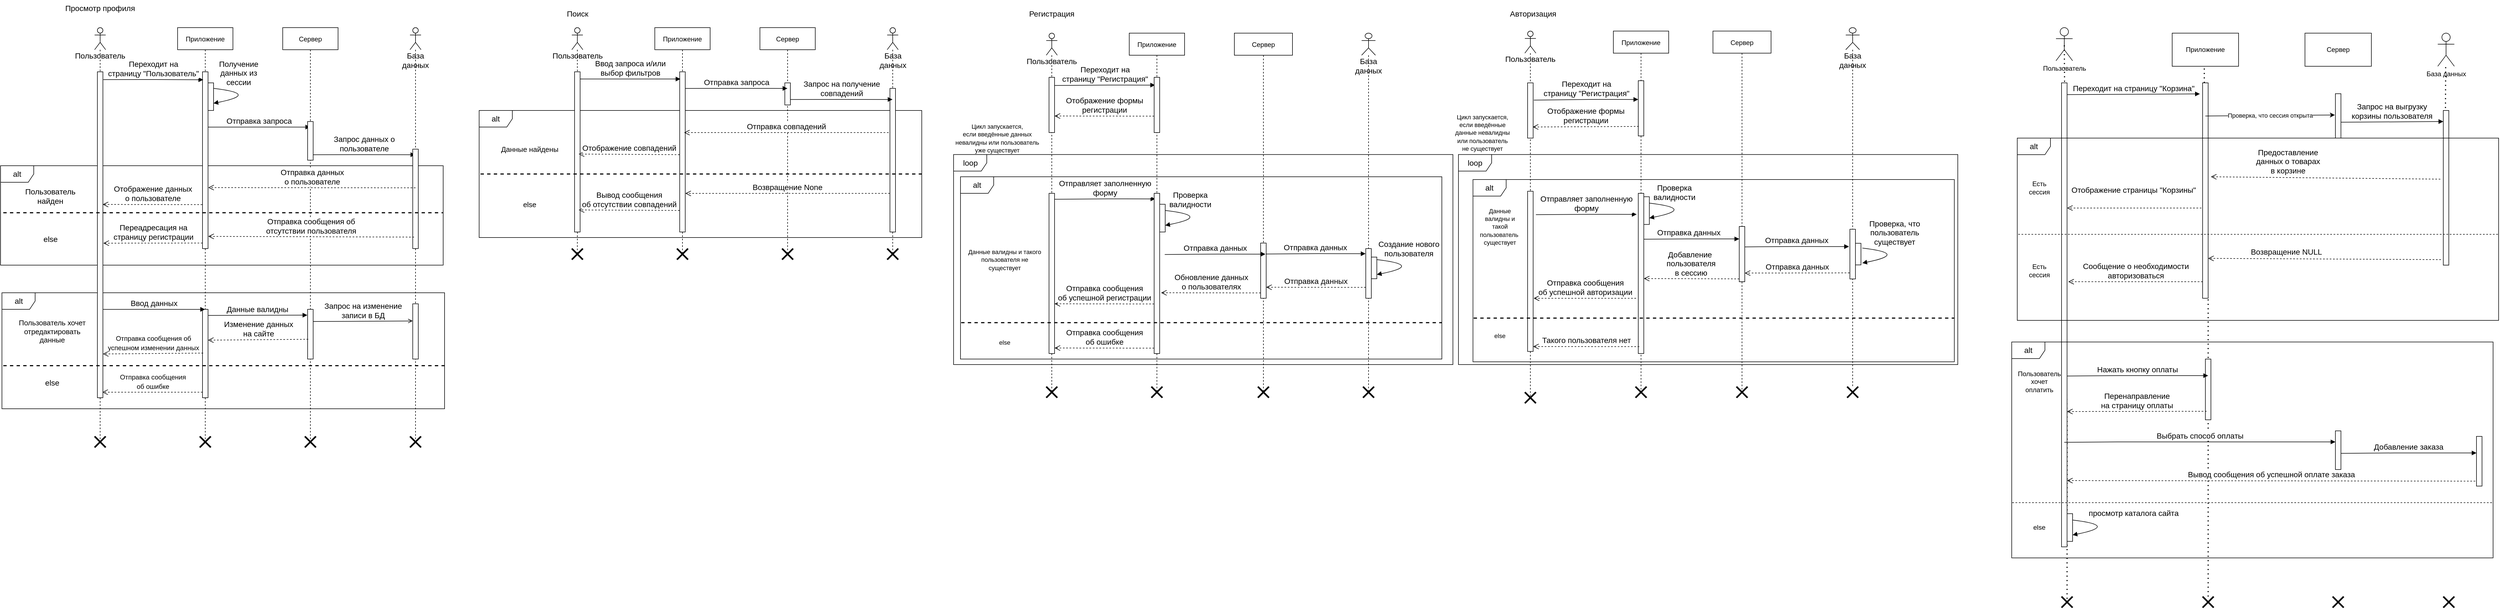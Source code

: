 <mxfile version="20.3.2" type="github" pages="2">
  <diagram id="kgpKYQtTHZ0yAKxKKP6v" name="Page-1">
    <mxGraphModel dx="1325" dy="701" grid="1" gridSize="10" guides="1" tooltips="1" connect="1" arrows="1" fold="1" page="1" pageScale="1" pageWidth="850" pageHeight="1100" math="0" shadow="0">
      <root>
        <mxCell id="0" />
        <mxCell id="1" parent="0" />
        <mxCell id="hZ0QgCodJRUeT8s8Wfv0-66" value="loop" style="shape=umlFrame;whiteSpace=wrap;html=1;fontSize=14;" parent="1" vertex="1">
          <mxGeometry x="1747.5" y="309.73" width="902.5" height="380.27" as="geometry" />
        </mxCell>
        <mxCell id="hZ0QgCodJRUeT8s8Wfv0-104" value="alt" style="shape=umlFrame;whiteSpace=wrap;html=1;fontSize=14;" parent="1" vertex="1">
          <mxGeometry x="1760" y="350" width="870" height="330" as="geometry" />
        </mxCell>
        <mxCell id="hZ0QgCodJRUeT8s8Wfv0-113" value="Приложение" style="shape=umlLifeline;perimeter=lifelinePerimeter;container=1;collapsible=0;recursiveResize=0;rounded=0;shadow=0;strokeWidth=1;" parent="1" vertex="1">
          <mxGeometry x="2065" y="90" width="100" height="650" as="geometry" />
        </mxCell>
        <mxCell id="hZ0QgCodJRUeT8s8Wfv0-117" value="" style="points=[];perimeter=orthogonalPerimeter;rounded=0;shadow=0;strokeWidth=1;" parent="hZ0QgCodJRUeT8s8Wfv0-113" vertex="1">
          <mxGeometry x="55" y="309.79" width="10" height="50.21" as="geometry" />
        </mxCell>
        <mxCell id="hZ0QgCodJRUeT8s8Wfv0-57" value="alt" style="shape=umlFrame;whiteSpace=wrap;html=1;fontSize=14;" parent="1" vertex="1">
          <mxGeometry x="890" y="230" width="800" height="230" as="geometry" />
        </mxCell>
        <mxCell id="hZ0QgCodJRUeT8s8Wfv0-14" value="alt" style="shape=umlFrame;whiteSpace=wrap;html=1;fontSize=14;" parent="1" vertex="1">
          <mxGeometry x="27.5" y="560" width="800" height="210" as="geometry" />
        </mxCell>
        <mxCell id="siiK5NIC4n_gWujEXP8Y-23" value="alt" style="shape=umlFrame;whiteSpace=wrap;html=1;fontSize=14;" parent="1" vertex="1">
          <mxGeometry x="25" y="330" width="800" height="180" as="geometry" />
        </mxCell>
        <mxCell id="3nuBFxr9cyL0pnOWT2aG-5" value="Приложение" style="shape=umlLifeline;perimeter=lifelinePerimeter;container=1;collapsible=0;recursiveResize=0;rounded=0;shadow=0;strokeWidth=1;" parent="1" vertex="1">
          <mxGeometry x="345" y="80" width="100" height="750" as="geometry" />
        </mxCell>
        <mxCell id="3nuBFxr9cyL0pnOWT2aG-6" value="" style="points=[];perimeter=orthogonalPerimeter;rounded=0;shadow=0;strokeWidth=1;" parent="3nuBFxr9cyL0pnOWT2aG-5" vertex="1">
          <mxGeometry x="45" y="80" width="10" height="320" as="geometry" />
        </mxCell>
        <mxCell id="siiK5NIC4n_gWujEXP8Y-14" value="" style="points=[];perimeter=orthogonalPerimeter;rounded=0;shadow=0;strokeWidth=1;" parent="3nuBFxr9cyL0pnOWT2aG-5" vertex="1">
          <mxGeometry x="55" y="100" width="10" height="50" as="geometry" />
        </mxCell>
        <mxCell id="siiK5NIC4n_gWujEXP8Y-15" value="Получение&lt;br&gt;данных из&lt;br&gt;сессии" style="html=1;verticalAlign=bottom;endArrow=block;fontSize=14;curved=1;entryX=0.988;entryY=0.741;entryDx=0;entryDy=0;entryPerimeter=0;" parent="3nuBFxr9cyL0pnOWT2aG-5" target="siiK5NIC4n_gWujEXP8Y-14" edge="1">
          <mxGeometry x="-0.481" y="5" width="80" relative="1" as="geometry">
            <mxPoint x="65" y="110" as="sourcePoint" />
            <mxPoint x="120" y="110" as="targetPoint" />
            <Array as="points">
              <mxPoint x="150" y="120" />
            </Array>
            <mxPoint as="offset" />
          </mxGeometry>
        </mxCell>
        <mxCell id="siiK5NIC4n_gWujEXP8Y-18" value="Отправка запроса" style="html=1;verticalAlign=bottom;endArrow=block;rounded=0;fontSize=14;entryX=0.5;entryY=0.063;entryDx=0;entryDy=0;entryPerimeter=0;exitX=1.035;exitY=0.063;exitDx=0;exitDy=0;exitPerimeter=0;" parent="3nuBFxr9cyL0pnOWT2aG-5" edge="1">
          <mxGeometry width="80" relative="1" as="geometry">
            <mxPoint x="55.0" y="180.08" as="sourcePoint" />
            <mxPoint x="239.65" y="180.08" as="targetPoint" />
            <Array as="points">
              <mxPoint x="149.65" y="180" />
            </Array>
          </mxGeometry>
        </mxCell>
        <mxCell id="siiK5NIC4n_gWujEXP8Y-32" value="Переадресация на&lt;br&gt;страницу регистрации" style="html=1;verticalAlign=bottom;endArrow=open;dashed=1;endSize=8;fontSize=14;curved=1;exitX=0.5;exitY=0.353;exitDx=0;exitDy=0;exitPerimeter=0;entryX=1.035;entryY=0.752;entryDx=0;entryDy=0;entryPerimeter=0;" parent="3nuBFxr9cyL0pnOWT2aG-5" edge="1">
          <mxGeometry relative="1" as="geometry">
            <mxPoint x="45" y="390.0" as="sourcePoint" />
            <mxPoint x="-134.18" y="390.23" as="targetPoint" />
          </mxGeometry>
        </mxCell>
        <mxCell id="hZ0QgCodJRUeT8s8Wfv0-4" value="" style="points=[];perimeter=orthogonalPerimeter;rounded=0;shadow=0;strokeWidth=1;" parent="3nuBFxr9cyL0pnOWT2aG-5" vertex="1">
          <mxGeometry x="45" y="510" width="10" height="160" as="geometry" />
        </mxCell>
        <mxCell id="hZ0QgCodJRUeT8s8Wfv0-129" value="&lt;font style=&quot;font-size: 12px;&quot;&gt;Отправка сообщения&lt;br&gt;об ошибке&lt;br&gt;&lt;/font&gt;" style="html=1;verticalAlign=bottom;endArrow=open;dashed=1;endSize=8;fontSize=14;curved=1;exitX=0.5;exitY=0.353;exitDx=0;exitDy=0;exitPerimeter=0;entryX=0.892;entryY=0.983;entryDx=0;entryDy=0;entryPerimeter=0;" parent="3nuBFxr9cyL0pnOWT2aG-5" target="siiK5NIC4n_gWujEXP8Y-13" edge="1">
          <mxGeometry relative="1" as="geometry">
            <mxPoint x="45.0" y="660" as="sourcePoint" />
            <mxPoint x="-136.08" y="661.59" as="targetPoint" />
          </mxGeometry>
        </mxCell>
        <mxCell id="siiK5NIC4n_gWujEXP8Y-1" value="&lt;font style=&quot;font-size: 14px;&quot;&gt;Просмотр профиля&lt;/font&gt;" style="text;html=1;strokeColor=none;fillColor=none;align=center;verticalAlign=middle;whiteSpace=wrap;rounded=0;" parent="1" vertex="1">
          <mxGeometry x="140" y="30" width="130" height="30" as="geometry" />
        </mxCell>
        <mxCell id="siiK5NIC4n_gWujEXP8Y-3" value="Сервер" style="shape=umlLifeline;perimeter=lifelinePerimeter;container=1;collapsible=0;recursiveResize=0;rounded=0;shadow=0;strokeWidth=1;" parent="1" vertex="1">
          <mxGeometry x="535" y="80" width="100" height="750" as="geometry" />
        </mxCell>
        <mxCell id="siiK5NIC4n_gWujEXP8Y-4" value="" style="points=[];perimeter=orthogonalPerimeter;rounded=0;shadow=0;strokeWidth=1;" parent="siiK5NIC4n_gWujEXP8Y-3" vertex="1">
          <mxGeometry x="45" y="170" width="10" height="70" as="geometry" />
        </mxCell>
        <mxCell id="siiK5NIC4n_gWujEXP8Y-20" value="Запрос данных о&lt;br&gt;пользователе" style="html=1;verticalAlign=bottom;endArrow=block;rounded=0;fontSize=14;entryX=0.5;entryY=0.063;entryDx=0;entryDy=0;entryPerimeter=0;exitX=1.035;exitY=0.063;exitDx=0;exitDy=0;exitPerimeter=0;" parent="siiK5NIC4n_gWujEXP8Y-3" edge="1">
          <mxGeometry width="80" relative="1" as="geometry">
            <mxPoint x="55" y="230.08" as="sourcePoint" />
            <mxPoint x="239.65" y="230.08" as="targetPoint" />
            <Array as="points">
              <mxPoint x="149.65" y="230" />
            </Array>
          </mxGeometry>
        </mxCell>
        <mxCell id="hZ0QgCodJRUeT8s8Wfv0-5" value="" style="points=[];perimeter=orthogonalPerimeter;rounded=0;shadow=0;strokeWidth=1;" parent="siiK5NIC4n_gWujEXP8Y-3" vertex="1">
          <mxGeometry x="45" y="510" width="10" height="90" as="geometry" />
        </mxCell>
        <mxCell id="hZ0QgCodJRUeT8s8Wfv0-10" value="Запрос на изменение&lt;br&gt;записи в БД" style="html=1;verticalAlign=bottom;endArrow=open;rounded=0;fontSize=14;entryX=-0.053;entryY=0.117;entryDx=0;entryDy=0;entryPerimeter=0;exitX=0.971;exitY=0.122;exitDx=0;exitDy=0;exitPerimeter=0;endFill=0;" parent="siiK5NIC4n_gWujEXP8Y-3" edge="1">
          <mxGeometry width="80" relative="1" as="geometry">
            <mxPoint x="55" y="531.96" as="sourcePoint" />
            <mxPoint x="234.76" y="531.06" as="targetPoint" />
            <Array as="points">
              <mxPoint x="139.94" y="531.68" />
            </Array>
          </mxGeometry>
        </mxCell>
        <mxCell id="siiK5NIC4n_gWujEXP8Y-10" value="Пользователь" style="shape=umlLifeline;participant=umlActor;perimeter=lifelinePerimeter;whiteSpace=wrap;html=1;container=1;collapsible=0;recursiveResize=0;verticalAlign=top;spacingTop=36;outlineConnect=0;fontSize=14;" parent="1" vertex="1">
          <mxGeometry x="195" y="80" width="20" height="750" as="geometry" />
        </mxCell>
        <mxCell id="siiK5NIC4n_gWujEXP8Y-13" value="" style="points=[];perimeter=orthogonalPerimeter;rounded=0;shadow=0;strokeWidth=1;" parent="siiK5NIC4n_gWujEXP8Y-10" vertex="1">
          <mxGeometry x="5" y="80" width="10" height="590" as="geometry" />
        </mxCell>
        <mxCell id="siiK5NIC4n_gWujEXP8Y-11" value="База данных&lt;br&gt;" style="shape=umlLifeline;participant=umlActor;perimeter=lifelinePerimeter;whiteSpace=wrap;html=1;container=1;collapsible=0;recursiveResize=0;verticalAlign=top;spacingTop=36;outlineConnect=0;fontSize=14;" parent="1" vertex="1">
          <mxGeometry x="765" y="80" width="20" height="750" as="geometry" />
        </mxCell>
        <mxCell id="siiK5NIC4n_gWujEXP8Y-19" value="" style="points=[];perimeter=orthogonalPerimeter;rounded=0;shadow=0;strokeWidth=1;" parent="siiK5NIC4n_gWujEXP8Y-11" vertex="1">
          <mxGeometry x="5" y="220" width="10" height="180" as="geometry" />
        </mxCell>
        <mxCell id="hZ0QgCodJRUeT8s8Wfv0-6" value="" style="points=[];perimeter=orthogonalPerimeter;rounded=0;shadow=0;strokeWidth=1;" parent="siiK5NIC4n_gWujEXP8Y-11" vertex="1">
          <mxGeometry x="5" y="500" width="10" height="100" as="geometry" />
        </mxCell>
        <mxCell id="hZ0QgCodJRUeT8s8Wfv0-19" value="" style="shape=umlDestroy;whiteSpace=wrap;html=1;strokeWidth=3;strokeColor=default;fontSize=14;" parent="siiK5NIC4n_gWujEXP8Y-11" vertex="1">
          <mxGeometry y="740" width="20" height="20" as="geometry" />
        </mxCell>
        <mxCell id="siiK5NIC4n_gWujEXP8Y-12" value="Переходит на&lt;br&gt;страницу &quot;Пользователь&quot;" style="html=1;verticalAlign=bottom;endArrow=block;rounded=0;fontSize=14;entryX=0.129;entryY=0.045;entryDx=0;entryDy=0;entryPerimeter=0;exitX=1.071;exitY=0.024;exitDx=0;exitDy=0;exitPerimeter=0;" parent="1" source="siiK5NIC4n_gWujEXP8Y-13" target="3nuBFxr9cyL0pnOWT2aG-6" edge="1">
          <mxGeometry width="80" relative="1" as="geometry">
            <mxPoint x="215" y="170" as="sourcePoint" />
            <mxPoint x="385" y="170" as="targetPoint" />
            <Array as="points">
              <mxPoint x="306" y="174" />
            </Array>
          </mxGeometry>
        </mxCell>
        <mxCell id="siiK5NIC4n_gWujEXP8Y-24" value="" style="line;strokeWidth=2;fillColor=none;align=left;verticalAlign=middle;spacingTop=-1;spacingLeft=3;spacingRight=3;rotatable=0;labelPosition=right;points=[];portConstraint=eastwest;strokeColor=inherit;fontSize=14;dashed=1;" parent="1" vertex="1">
          <mxGeometry x="30" y="411" width="795" height="8.31" as="geometry" />
        </mxCell>
        <mxCell id="siiK5NIC4n_gWujEXP8Y-27" value="&lt;font style=&quot;font-size: 14px;&quot;&gt;Пользователь&lt;br&gt;найден&lt;br&gt;&lt;/font&gt;" style="text;html=1;strokeColor=none;fillColor=none;align=center;verticalAlign=middle;whiteSpace=wrap;rounded=0;" parent="1" vertex="1">
          <mxGeometry x="50" y="370" width="130" height="30" as="geometry" />
        </mxCell>
        <mxCell id="siiK5NIC4n_gWujEXP8Y-29" value="Отправка данных&lt;br&gt;о пользователе" style="html=1;verticalAlign=bottom;endArrow=open;dashed=1;endSize=8;fontSize=14;curved=1;entryX=1.047;entryY=0.655;entryDx=0;entryDy=0;entryPerimeter=0;exitX=0.5;exitY=0.389;exitDx=0;exitDy=0;exitPerimeter=0;" parent="1" source="siiK5NIC4n_gWujEXP8Y-19" target="3nuBFxr9cyL0pnOWT2aG-6" edge="1">
          <mxGeometry relative="1" as="geometry">
            <mxPoint x="715" y="370" as="sourcePoint" />
            <mxPoint x="415" y="370" as="targetPoint" />
          </mxGeometry>
        </mxCell>
        <mxCell id="siiK5NIC4n_gWujEXP8Y-30" value="Отображение данных&lt;br&gt;о пользователе" style="html=1;verticalAlign=bottom;endArrow=open;dashed=1;endSize=8;fontSize=14;curved=1;exitX=0.5;exitY=0.353;exitDx=0;exitDy=0;exitPerimeter=0;entryX=0.959;entryY=0.407;entryDx=0;entryDy=0;entryPerimeter=0;" parent="1" target="siiK5NIC4n_gWujEXP8Y-13" edge="1">
          <mxGeometry relative="1" as="geometry">
            <mxPoint x="389.53" y="400.41" as="sourcePoint" />
            <mxPoint x="225" y="400" as="targetPoint" />
          </mxGeometry>
        </mxCell>
        <mxCell id="siiK5NIC4n_gWujEXP8Y-31" value="Отправка сообщения об&lt;br&gt;отсутствии пользователя" style="html=1;verticalAlign=bottom;endArrow=open;dashed=1;endSize=8;fontSize=14;curved=1;exitX=0.5;exitY=0.353;exitDx=0;exitDy=0;exitPerimeter=0;entryX=1.047;entryY=0.931;entryDx=0;entryDy=0;entryPerimeter=0;" parent="1" target="3nuBFxr9cyL0pnOWT2aG-6" edge="1">
          <mxGeometry relative="1" as="geometry">
            <mxPoint x="772.27" y="459.23" as="sourcePoint" />
            <mxPoint x="415" y="459" as="targetPoint" />
          </mxGeometry>
        </mxCell>
        <mxCell id="siiK5NIC4n_gWujEXP8Y-34" value="" style="line;strokeWidth=2;fillColor=none;align=left;verticalAlign=middle;spacingTop=-1;spacingLeft=3;spacingRight=3;rotatable=0;labelPosition=right;points=[];portConstraint=eastwest;strokeColor=inherit;fontSize=14;dashed=1;" parent="1" vertex="1">
          <mxGeometry x="30" y="687.86" width="800" height="8.39" as="geometry" />
        </mxCell>
        <mxCell id="siiK5NIC4n_gWujEXP8Y-35" value="&lt;font style=&quot;&quot;&gt;&lt;font style=&quot;font-size: 13px;&quot;&gt;Пользователь хочет отредактировать&lt;br&gt;данные&lt;/font&gt;&lt;br&gt;&lt;/font&gt;" style="text;html=1;strokeColor=none;fillColor=none;align=center;verticalAlign=middle;whiteSpace=wrap;rounded=0;" parent="1" vertex="1">
          <mxGeometry x="40" y="610.0" width="156.64" height="39.16" as="geometry" />
        </mxCell>
        <mxCell id="hZ0QgCodJRUeT8s8Wfv0-1" value="&lt;font style=&quot;font-size: 14px;&quot;&gt;else&lt;br&gt;&lt;/font&gt;" style="text;html=1;strokeColor=none;fillColor=none;align=center;verticalAlign=middle;whiteSpace=wrap;rounded=0;" parent="1" vertex="1">
          <mxGeometry x="65.82" y="710" width="105" height="26.25" as="geometry" />
        </mxCell>
        <mxCell id="hZ0QgCodJRUeT8s8Wfv0-2" value="&lt;font style=&quot;font-size: 14px;&quot;&gt;else&lt;br&gt;&lt;/font&gt;" style="text;html=1;strokeColor=none;fillColor=none;align=center;verticalAlign=middle;whiteSpace=wrap;rounded=0;" parent="1" vertex="1">
          <mxGeometry x="62.5" y="450" width="105" height="26.25" as="geometry" />
        </mxCell>
        <mxCell id="hZ0QgCodJRUeT8s8Wfv0-8" value="Ввод данных" style="html=1;verticalAlign=bottom;endArrow=block;rounded=0;fontSize=14;entryX=0.5;entryY=0.063;entryDx=0;entryDy=0;entryPerimeter=0;exitX=1.035;exitY=0.063;exitDx=0;exitDy=0;exitPerimeter=0;" parent="1" edge="1">
          <mxGeometry width="80" relative="1" as="geometry">
            <mxPoint x="210" y="590.08" as="sourcePoint" />
            <mxPoint x="394.65" y="590.08" as="targetPoint" />
            <Array as="points">
              <mxPoint x="304.65" y="590" />
            </Array>
          </mxGeometry>
        </mxCell>
        <mxCell id="hZ0QgCodJRUeT8s8Wfv0-9" value="Данные валидны" style="html=1;verticalAlign=bottom;endArrow=block;rounded=0;fontSize=14;entryX=-0.053;entryY=0.117;entryDx=0;entryDy=0;entryPerimeter=0;" parent="1" target="hZ0QgCodJRUeT8s8Wfv0-5" edge="1">
          <mxGeometry width="80" relative="1" as="geometry">
            <mxPoint x="400" y="601" as="sourcePoint" />
            <mxPoint x="574.65" y="601.76" as="targetPoint" />
            <Array as="points" />
          </mxGeometry>
        </mxCell>
        <mxCell id="hZ0QgCodJRUeT8s8Wfv0-12" value="&lt;font style=&quot;font-size: 12px;&quot;&gt;Отправка сообщения об &lt;br&gt;успешном изменении &lt;/font&gt;&lt;font style=&quot;font-size: 12px;&quot;&gt;данных&lt;/font&gt;" style="html=1;verticalAlign=bottom;endArrow=open;dashed=1;endSize=8;fontSize=14;curved=1;exitX=0.5;exitY=0.353;exitDx=0;exitDy=0;exitPerimeter=0;entryX=0.982;entryY=0.405;entryDx=0;entryDy=0;entryPerimeter=0;" parent="1" edge="1">
          <mxGeometry relative="1" as="geometry">
            <mxPoint x="391.08" y="669.21" as="sourcePoint" />
            <mxPoint x="210" y="670.8" as="targetPoint" />
          </mxGeometry>
        </mxCell>
        <mxCell id="hZ0QgCodJRUeT8s8Wfv0-13" value="&lt;font style=&quot;font-size: 14px;&quot;&gt;Изменение данных&lt;br&gt;на сайте&lt;/font&gt;" style="html=1;verticalAlign=bottom;endArrow=open;dashed=1;endSize=8;fontSize=14;curved=1;exitX=0.5;exitY=0.353;exitDx=0;exitDy=0;exitPerimeter=0;entryX=0.982;entryY=0.405;entryDx=0;entryDy=0;entryPerimeter=0;" parent="1" edge="1">
          <mxGeometry relative="1" as="geometry">
            <mxPoint x="581.08" y="644.21" as="sourcePoint" />
            <mxPoint x="400" y="645.8" as="targetPoint" />
          </mxGeometry>
        </mxCell>
        <mxCell id="hZ0QgCodJRUeT8s8Wfv0-15" value="" style="shape=umlDestroy;whiteSpace=wrap;html=1;strokeWidth=3;strokeColor=default;fontSize=14;" parent="1" vertex="1">
          <mxGeometry x="195" y="820" width="20" height="20" as="geometry" />
        </mxCell>
        <mxCell id="hZ0QgCodJRUeT8s8Wfv0-18" value="" style="shape=umlDestroy;whiteSpace=wrap;html=1;strokeWidth=3;strokeColor=default;fontSize=14;" parent="1" vertex="1">
          <mxGeometry x="575" y="820" width="20" height="20" as="geometry" />
        </mxCell>
        <mxCell id="hZ0QgCodJRUeT8s8Wfv0-21" value="Приложение" style="shape=umlLifeline;perimeter=lifelinePerimeter;container=1;collapsible=0;recursiveResize=0;rounded=0;shadow=0;strokeWidth=1;" parent="1" vertex="1">
          <mxGeometry x="1207.5" y="80" width="100" height="410" as="geometry" />
        </mxCell>
        <mxCell id="hZ0QgCodJRUeT8s8Wfv0-22" value="" style="points=[];perimeter=orthogonalPerimeter;rounded=0;shadow=0;strokeWidth=1;" parent="hZ0QgCodJRUeT8s8Wfv0-21" vertex="1">
          <mxGeometry x="45" y="80" width="10" height="290" as="geometry" />
        </mxCell>
        <mxCell id="hZ0QgCodJRUeT8s8Wfv0-28" value="" style="shape=umlDestroy;whiteSpace=wrap;html=1;strokeWidth=3;strokeColor=default;fontSize=14;" parent="hZ0QgCodJRUeT8s8Wfv0-21" vertex="1">
          <mxGeometry x="40" y="400" width="20" height="20" as="geometry" />
        </mxCell>
        <mxCell id="hZ0QgCodJRUeT8s8Wfv0-29" value="&lt;span style=&quot;font-size: 14px;&quot;&gt;Поиск&lt;/span&gt;" style="text;html=1;strokeColor=none;fillColor=none;align=center;verticalAlign=middle;whiteSpace=wrap;rounded=0;" parent="1" vertex="1">
          <mxGeometry x="1002.5" y="40" width="130" height="30" as="geometry" />
        </mxCell>
        <mxCell id="hZ0QgCodJRUeT8s8Wfv0-30" value="Сервер" style="shape=umlLifeline;perimeter=lifelinePerimeter;container=1;collapsible=0;recursiveResize=0;rounded=0;shadow=0;strokeWidth=1;" parent="1" vertex="1">
          <mxGeometry x="1397.5" y="80" width="100" height="410" as="geometry" />
        </mxCell>
        <mxCell id="hZ0QgCodJRUeT8s8Wfv0-31" value="" style="points=[];perimeter=orthogonalPerimeter;rounded=0;shadow=0;strokeWidth=1;" parent="hZ0QgCodJRUeT8s8Wfv0-30" vertex="1">
          <mxGeometry x="45" y="100" width="10" height="40" as="geometry" />
        </mxCell>
        <mxCell id="hZ0QgCodJRUeT8s8Wfv0-35" value="Пользователь" style="shape=umlLifeline;participant=umlActor;perimeter=lifelinePerimeter;whiteSpace=wrap;html=1;container=1;collapsible=0;recursiveResize=0;verticalAlign=top;spacingTop=36;outlineConnect=0;fontSize=14;" parent="1" vertex="1">
          <mxGeometry x="1057.5" y="80" width="20" height="410" as="geometry" />
        </mxCell>
        <mxCell id="hZ0QgCodJRUeT8s8Wfv0-36" value="" style="points=[];perimeter=orthogonalPerimeter;rounded=0;shadow=0;strokeWidth=1;" parent="hZ0QgCodJRUeT8s8Wfv0-35" vertex="1">
          <mxGeometry x="5" y="80" width="10" height="290" as="geometry" />
        </mxCell>
        <mxCell id="hZ0QgCodJRUeT8s8Wfv0-37" value="База данных&lt;br&gt;" style="shape=umlLifeline;participant=umlActor;perimeter=lifelinePerimeter;whiteSpace=wrap;html=1;container=1;collapsible=0;recursiveResize=0;verticalAlign=top;spacingTop=36;outlineConnect=0;fontSize=14;" parent="1" vertex="1">
          <mxGeometry x="1627.5" y="80" width="20" height="410" as="geometry" />
        </mxCell>
        <mxCell id="hZ0QgCodJRUeT8s8Wfv0-38" value="" style="points=[];perimeter=orthogonalPerimeter;rounded=0;shadow=0;strokeWidth=1;" parent="hZ0QgCodJRUeT8s8Wfv0-37" vertex="1">
          <mxGeometry x="5" y="110" width="10" height="260" as="geometry" />
        </mxCell>
        <mxCell id="hZ0QgCodJRUeT8s8Wfv0-40" value="Ввод запроса и/или&lt;br&gt;выбор фильтров" style="html=1;verticalAlign=bottom;endArrow=block;rounded=0;fontSize=14;entryX=0.129;entryY=0.045;entryDx=0;entryDy=0;entryPerimeter=0;" parent="1" target="hZ0QgCodJRUeT8s8Wfv0-22" edge="1">
          <mxGeometry width="80" relative="1" as="geometry">
            <mxPoint x="1073" y="173" as="sourcePoint" />
            <mxPoint x="1247.5" y="170" as="targetPoint" />
            <Array as="points" />
          </mxGeometry>
        </mxCell>
        <mxCell id="hZ0QgCodJRUeT8s8Wfv0-54" value="" style="shape=umlDestroy;whiteSpace=wrap;html=1;strokeWidth=3;strokeColor=default;fontSize=14;" parent="1" vertex="1">
          <mxGeometry x="1057.5" y="480" width="20" height="20" as="geometry" />
        </mxCell>
        <mxCell id="hZ0QgCodJRUeT8s8Wfv0-25" value="Отправка запроса" style="html=1;verticalAlign=bottom;endArrow=block;rounded=0;fontSize=14;entryX=0.5;entryY=0.063;entryDx=0;entryDy=0;entryPerimeter=0;exitX=1.035;exitY=0.063;exitDx=0;exitDy=0;exitPerimeter=0;" parent="1" edge="1">
          <mxGeometry width="80" relative="1" as="geometry">
            <mxPoint x="1262.5" y="190.08" as="sourcePoint" />
            <mxPoint x="1447.15" y="190.08" as="targetPoint" />
            <Array as="points">
              <mxPoint x="1357.15" y="190" />
            </Array>
          </mxGeometry>
        </mxCell>
        <mxCell id="hZ0QgCodJRUeT8s8Wfv0-32" value="Запрос на получение&lt;br&gt;совпадений" style="html=1;verticalAlign=bottom;endArrow=block;rounded=0;fontSize=14;entryX=0.5;entryY=0.063;entryDx=0;entryDy=0;entryPerimeter=0;exitX=1.035;exitY=0.063;exitDx=0;exitDy=0;exitPerimeter=0;" parent="1" edge="1">
          <mxGeometry width="80" relative="1" as="geometry">
            <mxPoint x="1452.5" y="210.08" as="sourcePoint" />
            <mxPoint x="1637.15" y="210.08" as="targetPoint" />
            <Array as="points">
              <mxPoint x="1547.15" y="210" />
            </Array>
          </mxGeometry>
        </mxCell>
        <mxCell id="hZ0QgCodJRUeT8s8Wfv0-58" value="" style="line;strokeWidth=2;fillColor=none;align=left;verticalAlign=middle;spacingTop=-1;spacingLeft=3;spacingRight=3;rotatable=0;labelPosition=right;points=[];portConstraint=eastwest;strokeColor=inherit;fontSize=14;dashed=1;" parent="1" vertex="1">
          <mxGeometry x="892.5" y="340.8" width="800" height="8.39" as="geometry" />
        </mxCell>
        <mxCell id="hZ0QgCodJRUeT8s8Wfv0-59" value="&lt;font style=&quot;&quot;&gt;&lt;span style=&quot;font-size: 13px;&quot;&gt;Данные найдены&lt;/span&gt;&lt;br&gt;&lt;/font&gt;" style="text;html=1;strokeColor=none;fillColor=none;align=center;verticalAlign=middle;whiteSpace=wrap;rounded=0;" parent="1" vertex="1">
          <mxGeometry x="902.5" y="280.0" width="156.64" height="39.16" as="geometry" />
        </mxCell>
        <mxCell id="hZ0QgCodJRUeT8s8Wfv0-60" value="&lt;font style=&quot;&quot;&gt;&lt;span style=&quot;font-size: 13px;&quot;&gt;else&lt;/span&gt;&lt;br&gt;&lt;/font&gt;" style="text;html=1;strokeColor=none;fillColor=none;align=center;verticalAlign=middle;whiteSpace=wrap;rounded=0;" parent="1" vertex="1">
          <mxGeometry x="902.5" y="380.15" width="156.64" height="39.16" as="geometry" />
        </mxCell>
        <mxCell id="hZ0QgCodJRUeT8s8Wfv0-61" value="Отправка совпадений" style="html=1;verticalAlign=bottom;endArrow=open;dashed=1;endSize=8;fontSize=14;curved=1;exitX=0.925;exitY=0.174;exitDx=0;exitDy=0;exitPerimeter=0;entryX=0.463;entryY=0.174;entryDx=0;entryDy=0;entryPerimeter=0;" parent="1" source="hZ0QgCodJRUeT8s8Wfv0-57" target="hZ0QgCodJRUeT8s8Wfv0-57" edge="1">
          <mxGeometry relative="1" as="geometry">
            <mxPoint x="1610" y="270" as="sourcePoint" />
            <mxPoint x="1450" y="270" as="targetPoint" />
          </mxGeometry>
        </mxCell>
        <mxCell id="hZ0QgCodJRUeT8s8Wfv0-62" value="Отображение совпадений" style="html=1;verticalAlign=bottom;endArrow=open;dashed=1;endSize=8;fontSize=14;curved=1;exitX=0.925;exitY=0.174;exitDx=0;exitDy=0;exitPerimeter=0;entryX=0.225;entryY=0.343;entryDx=0;entryDy=0;entryPerimeter=0;" parent="1" target="hZ0QgCodJRUeT8s8Wfv0-57" edge="1">
          <mxGeometry relative="1" as="geometry">
            <mxPoint x="1252.3" y="310" as="sourcePoint" />
            <mxPoint x="1090" y="309" as="targetPoint" />
          </mxGeometry>
        </mxCell>
        <mxCell id="hZ0QgCodJRUeT8s8Wfv0-63" value="Возвращение None" style="html=1;verticalAlign=bottom;endArrow=open;dashed=1;endSize=8;fontSize=14;curved=1;exitX=0.925;exitY=0.174;exitDx=0;exitDy=0;exitPerimeter=0;entryX=0.463;entryY=0.174;entryDx=0;entryDy=0;entryPerimeter=0;" parent="1" edge="1">
          <mxGeometry relative="1" as="geometry">
            <mxPoint x="1632.3" y="380.15" as="sourcePoint" />
            <mxPoint x="1262.7" y="380.15" as="targetPoint" />
          </mxGeometry>
        </mxCell>
        <mxCell id="hZ0QgCodJRUeT8s8Wfv0-64" value="Вывод сообщения&lt;br&gt;об отсутствии совпадений" style="html=1;verticalAlign=bottom;endArrow=open;dashed=1;endSize=8;fontSize=14;curved=1;exitX=0.925;exitY=0.174;exitDx=0;exitDy=0;exitPerimeter=0;entryX=0.225;entryY=0.783;entryDx=0;entryDy=0;entryPerimeter=0;" parent="1" target="hZ0QgCodJRUeT8s8Wfv0-57" edge="1">
          <mxGeometry relative="1" as="geometry">
            <mxPoint x="1252.3" y="411.0" as="sourcePoint" />
            <mxPoint x="1080" y="410" as="targetPoint" />
          </mxGeometry>
        </mxCell>
        <mxCell id="hZ0QgCodJRUeT8s8Wfv0-56" value="" style="shape=umlDestroy;whiteSpace=wrap;html=1;strokeWidth=3;strokeColor=default;fontSize=14;" parent="1" vertex="1">
          <mxGeometry x="1627.5" y="480" width="20" height="20" as="geometry" />
        </mxCell>
        <mxCell id="hZ0QgCodJRUeT8s8Wfv0-55" value="" style="shape=umlDestroy;whiteSpace=wrap;html=1;strokeWidth=3;strokeColor=default;fontSize=14;" parent="1" vertex="1">
          <mxGeometry x="1437.5" y="480" width="20" height="20" as="geometry" />
        </mxCell>
        <mxCell id="hZ0QgCodJRUeT8s8Wfv0-75" value="&lt;font style=&quot;font-size: 14px;&quot;&gt;Регистрация&lt;/font&gt;" style="text;html=1;strokeColor=none;fillColor=none;align=center;verticalAlign=middle;whiteSpace=wrap;rounded=0;" parent="1" vertex="1">
          <mxGeometry x="1860" y="40" width="130" height="30" as="geometry" />
        </mxCell>
        <mxCell id="hZ0QgCodJRUeT8s8Wfv0-76" value="Сервер" style="shape=umlLifeline;perimeter=lifelinePerimeter;container=0;collapsible=0;recursiveResize=0;rounded=0;shadow=0;strokeWidth=1;" parent="1" vertex="1">
          <mxGeometry x="2255" y="90" width="105" height="650" as="geometry" />
        </mxCell>
        <mxCell id="hZ0QgCodJRUeT8s8Wfv0-81" value="Пользователь" style="shape=umlLifeline;participant=umlActor;perimeter=lifelinePerimeter;whiteSpace=wrap;html=1;container=1;collapsible=0;recursiveResize=0;verticalAlign=top;spacingTop=36;outlineConnect=0;fontSize=14;" parent="1" vertex="1">
          <mxGeometry x="1915" y="90" width="20" height="650" as="geometry" />
        </mxCell>
        <mxCell id="hZ0QgCodJRUeT8s8Wfv0-82" value="" style="points=[];perimeter=orthogonalPerimeter;rounded=0;shadow=0;strokeWidth=1;" parent="hZ0QgCodJRUeT8s8Wfv0-81" vertex="1">
          <mxGeometry x="5" y="80" width="10" height="100" as="geometry" />
        </mxCell>
        <mxCell id="hZ0QgCodJRUeT8s8Wfv0-107" value="" style="points=[];perimeter=orthogonalPerimeter;rounded=0;shadow=0;strokeWidth=1;" parent="hZ0QgCodJRUeT8s8Wfv0-81" vertex="1">
          <mxGeometry x="5" y="290" width="10" height="290" as="geometry" />
        </mxCell>
        <mxCell id="hZ0QgCodJRUeT8s8Wfv0-83" value="База данных&lt;br&gt;" style="shape=umlLifeline;participant=umlActor;perimeter=lifelinePerimeter;whiteSpace=wrap;html=1;container=1;collapsible=0;recursiveResize=0;verticalAlign=top;spacingTop=36;outlineConnect=0;fontSize=14;" parent="1" vertex="1">
          <mxGeometry x="2485" y="90" width="25" height="650" as="geometry" />
        </mxCell>
        <mxCell id="hZ0QgCodJRUeT8s8Wfv0-121" value="" style="points=[];perimeter=orthogonalPerimeter;rounded=0;shadow=0;strokeWidth=1;" parent="hZ0QgCodJRUeT8s8Wfv0-83" vertex="1">
          <mxGeometry x="7.5" y="390" width="10" height="90" as="geometry" />
        </mxCell>
        <mxCell id="hZ0QgCodJRUeT8s8Wfv0-86" value="Переходит на&lt;br&gt;страницу &quot;Регистрация&quot;" style="html=1;verticalAlign=bottom;endArrow=block;rounded=0;fontSize=14;entryX=0.171;entryY=0.141;entryDx=0;entryDy=0;entryPerimeter=0;exitX=0.962;exitY=0.147;exitDx=0;exitDy=0;exitPerimeter=0;" parent="1" source="hZ0QgCodJRUeT8s8Wfv0-82" target="hZ0QgCodJRUeT8s8Wfv0-68" edge="1">
          <mxGeometry width="80" relative="1" as="geometry">
            <mxPoint x="1930" y="186" as="sourcePoint" />
            <mxPoint x="2105" y="180" as="targetPoint" />
            <Array as="points">
              <mxPoint x="2026" y="184" />
            </Array>
          </mxGeometry>
        </mxCell>
        <mxCell id="hZ0QgCodJRUeT8s8Wfv0-100" value="" style="shape=umlDestroy;whiteSpace=wrap;html=1;strokeWidth=3;strokeColor=default;fontSize=14;" parent="1" vertex="1">
          <mxGeometry x="1915" y="730" width="20" height="20" as="geometry" />
        </mxCell>
        <mxCell id="hZ0QgCodJRUeT8s8Wfv0-101" value="" style="shape=umlDestroy;whiteSpace=wrap;html=1;strokeWidth=3;strokeColor=default;fontSize=14;" parent="1" vertex="1">
          <mxGeometry x="2297.5" y="730" width="20" height="20" as="geometry" />
        </mxCell>
        <mxCell id="hZ0QgCodJRUeT8s8Wfv0-106" value="&lt;font style=&quot;font-size: 11px;&quot;&gt;&lt;span style=&quot;&quot;&gt;Цикл запускается,&lt;br&gt;&lt;/span&gt;&lt;font style=&quot;font-size: 11px;&quot;&gt;если введённые данных невалидны или пользователь уже существует&lt;/font&gt;&lt;br&gt;&lt;/font&gt;" style="text;html=1;strokeColor=none;fillColor=none;align=center;verticalAlign=middle;whiteSpace=wrap;rounded=0;" parent="1" vertex="1">
          <mxGeometry x="1747.5" y="260.0" width="156.64" height="39.16" as="geometry" />
        </mxCell>
        <mxCell id="hZ0QgCodJRUeT8s8Wfv0-109" value="&lt;font style=&quot;font-size: 11px;&quot;&gt;Данные валидны и такого пользователя не существует&lt;br&gt;&lt;/font&gt;" style="text;html=1;strokeColor=none;fillColor=none;align=center;verticalAlign=middle;whiteSpace=wrap;rounded=0;" parent="1" vertex="1">
          <mxGeometry x="1769.57" y="480.29" width="140" height="39.16" as="geometry" />
        </mxCell>
        <mxCell id="hZ0QgCodJRUeT8s8Wfv0-110" value="&lt;font style=&quot;font-size: 11px;&quot;&gt;else&lt;br&gt;&lt;/font&gt;" style="text;html=1;strokeColor=none;fillColor=none;align=center;verticalAlign=middle;whiteSpace=wrap;rounded=0;" parent="1" vertex="1">
          <mxGeometry x="1769.57" y="630" width="140" height="39.16" as="geometry" />
        </mxCell>
        <mxCell id="hZ0QgCodJRUeT8s8Wfv0-112" value="Отправляет заполненную&lt;br&gt;форму" style="html=1;verticalAlign=bottom;endArrow=block;rounded=0;fontSize=14;entryX=0.171;entryY=0.141;entryDx=0;entryDy=0;entryPerimeter=0;exitX=0.962;exitY=0.147;exitDx=0;exitDy=0;exitPerimeter=0;" parent="1" edge="1">
          <mxGeometry width="80" relative="1" as="geometry">
            <mxPoint x="1930.0" y="390.7" as="sourcePoint" />
            <mxPoint x="2112.09" y="390.1" as="targetPoint" />
            <Array as="points">
              <mxPoint x="2026.38" y="390" />
            </Array>
          </mxGeometry>
        </mxCell>
        <mxCell id="hZ0QgCodJRUeT8s8Wfv0-68" value="" style="points=[];perimeter=orthogonalPerimeter;rounded=0;shadow=0;strokeWidth=1;" parent="1" vertex="1">
          <mxGeometry x="2110" y="170" width="10" height="100" as="geometry" />
        </mxCell>
        <mxCell id="hZ0QgCodJRUeT8s8Wfv0-74" value="" style="shape=umlDestroy;whiteSpace=wrap;html=1;strokeWidth=3;strokeColor=default;fontSize=14;" parent="1" vertex="1">
          <mxGeometry x="2105" y="730" width="20" height="20" as="geometry" />
        </mxCell>
        <mxCell id="hZ0QgCodJRUeT8s8Wfv0-103" value="Отображение формы&lt;br&gt;регистрации" style="html=1;verticalAlign=bottom;endArrow=open;dashed=1;endSize=8;fontSize=14;curved=1;exitX=0.5;exitY=0.353;exitDx=0;exitDy=0;exitPerimeter=0;entryX=0.959;entryY=0.407;entryDx=0;entryDy=0;entryPerimeter=0;" parent="1" edge="1">
          <mxGeometry relative="1" as="geometry">
            <mxPoint x="2110.0" y="240.28" as="sourcePoint" />
            <mxPoint x="1930.06" y="240.0" as="targetPoint" />
          </mxGeometry>
        </mxCell>
        <mxCell id="hZ0QgCodJRUeT8s8Wfv0-111" value="" style="points=[];perimeter=orthogonalPerimeter;rounded=0;shadow=0;strokeWidth=1;" parent="1" vertex="1">
          <mxGeometry x="2110" y="380" width="10" height="290" as="geometry" />
        </mxCell>
        <mxCell id="hZ0QgCodJRUeT8s8Wfv0-118" value="Проверка&lt;br&gt;валидности" style="html=1;verticalAlign=bottom;endArrow=block;fontSize=14;curved=1;entryX=0.988;entryY=0.741;entryDx=0;entryDy=0;entryPerimeter=0;" parent="1" edge="1">
          <mxGeometry x="-0.481" y="5" width="80" relative="1" as="geometry">
            <mxPoint x="2130.12" y="411" as="sourcePoint" />
            <mxPoint x="2130" y="438.05" as="targetPoint" />
            <Array as="points">
              <mxPoint x="2215.12" y="421" />
            </Array>
            <mxPoint as="offset" />
          </mxGeometry>
        </mxCell>
        <mxCell id="hZ0QgCodJRUeT8s8Wfv0-123" value="Отправка данных" style="html=1;verticalAlign=bottom;endArrow=block;rounded=0;fontSize=14;entryX=0.171;entryY=0.141;entryDx=0;entryDy=0;entryPerimeter=0;exitX=0.962;exitY=0.147;exitDx=0;exitDy=0;exitPerimeter=0;" parent="1" edge="1">
          <mxGeometry width="80" relative="1" as="geometry">
            <mxPoint x="2310.0" y="489.87" as="sourcePoint" />
            <mxPoint x="2492.09" y="489.27" as="targetPoint" />
            <Array as="points">
              <mxPoint x="2406.38" y="489.17" />
            </Array>
          </mxGeometry>
        </mxCell>
        <mxCell id="hZ0QgCodJRUeT8s8Wfv0-122" value="" style="points=[];perimeter=orthogonalPerimeter;rounded=0;shadow=0;strokeWidth=1;" parent="1" vertex="1">
          <mxGeometry x="2502.5" y="495.42" width="10" height="39.16" as="geometry" />
        </mxCell>
        <mxCell id="hZ0QgCodJRUeT8s8Wfv0-124" value="Создание нового&lt;br&gt;пользователя" style="html=1;verticalAlign=bottom;endArrow=block;fontSize=14;curved=1;entryX=0.988;entryY=0.741;entryDx=0;entryDy=0;entryPerimeter=0;" parent="1" edge="1">
          <mxGeometry x="-0.339" y="7" width="80" relative="1" as="geometry">
            <mxPoint x="2512.62" y="500" as="sourcePoint" />
            <mxPoint x="2512.5" y="527.05" as="targetPoint" />
            <Array as="points">
              <mxPoint x="2597.62" y="510" />
            </Array>
            <mxPoint as="offset" />
          </mxGeometry>
        </mxCell>
        <mxCell id="hZ0QgCodJRUeT8s8Wfv0-119" value="" style="points=[];perimeter=orthogonalPerimeter;rounded=0;shadow=0;strokeWidth=1;" parent="1" vertex="1">
          <mxGeometry x="2302.5" y="470" width="10" height="100" as="geometry" />
        </mxCell>
        <mxCell id="hZ0QgCodJRUeT8s8Wfv0-120" value="Отправка данных" style="html=1;verticalAlign=bottom;endArrow=block;rounded=0;fontSize=14;entryX=0.171;entryY=0.141;entryDx=0;entryDy=0;entryPerimeter=0;exitX=0.962;exitY=0.147;exitDx=0;exitDy=0;exitPerimeter=0;" parent="1" edge="1">
          <mxGeometry width="80" relative="1" as="geometry">
            <mxPoint x="2985.41" y="463.16" as="sourcePoint" />
            <mxPoint x="3167.5" y="462.56" as="targetPoint" />
            <Array as="points">
              <mxPoint x="3081.79" y="462.46" />
            </Array>
          </mxGeometry>
        </mxCell>
        <mxCell id="hZ0QgCodJRUeT8s8Wfv0-108" value="" style="line;strokeWidth=2;fillColor=none;align=left;verticalAlign=middle;spacingTop=-1;spacingLeft=3;spacingRight=3;rotatable=0;labelPosition=right;points=[];portConstraint=eastwest;strokeColor=inherit;fontSize=14;dashed=1;" parent="1" vertex="1">
          <mxGeometry x="1761.25" y="610" width="868.75" height="8.18" as="geometry" />
        </mxCell>
        <mxCell id="hZ0QgCodJRUeT8s8Wfv0-125" value="Отправка данных" style="html=1;verticalAlign=bottom;endArrow=open;dashed=1;endSize=8;fontSize=14;curved=1;exitX=0.5;exitY=0.353;exitDx=0;exitDy=0;exitPerimeter=0;entryX=0.959;entryY=0.407;entryDx=0;entryDy=0;entryPerimeter=0;" parent="1" edge="1">
          <mxGeometry relative="1" as="geometry">
            <mxPoint x="2492.44" y="550.28" as="sourcePoint" />
            <mxPoint x="2312.5" y="550" as="targetPoint" />
          </mxGeometry>
        </mxCell>
        <mxCell id="hZ0QgCodJRUeT8s8Wfv0-126" value="Обновление данных&lt;br&gt;о пользователях" style="html=1;verticalAlign=bottom;endArrow=open;dashed=1;endSize=8;fontSize=14;curved=1;exitX=0.5;exitY=0.353;exitDx=0;exitDy=0;exitPerimeter=0;entryX=0.959;entryY=0.407;entryDx=0;entryDy=0;entryPerimeter=0;" parent="1" edge="1">
          <mxGeometry relative="1" as="geometry">
            <mxPoint x="2302.5" y="560.28" as="sourcePoint" />
            <mxPoint x="2122.56" y="560" as="targetPoint" />
          </mxGeometry>
        </mxCell>
        <mxCell id="hZ0QgCodJRUeT8s8Wfv0-127" value="Отправка сообщения&lt;br&gt;об успешной регистрации" style="html=1;verticalAlign=bottom;endArrow=open;dashed=1;endSize=8;fontSize=14;curved=1;exitX=0.5;exitY=0.353;exitDx=0;exitDy=0;exitPerimeter=0;entryX=0.959;entryY=0.407;entryDx=0;entryDy=0;entryPerimeter=0;" parent="1" edge="1">
          <mxGeometry relative="1" as="geometry">
            <mxPoint x="2110.0" y="580.28" as="sourcePoint" />
            <mxPoint x="1930.06" y="580" as="targetPoint" />
          </mxGeometry>
        </mxCell>
        <mxCell id="hZ0QgCodJRUeT8s8Wfv0-128" value="Отправка сообщения&lt;br&gt;об ошибке" style="html=1;verticalAlign=bottom;endArrow=open;dashed=1;endSize=8;fontSize=14;curved=1;exitX=0.5;exitY=0.353;exitDx=0;exitDy=0;exitPerimeter=0;entryX=0.959;entryY=0.407;entryDx=0;entryDy=0;entryPerimeter=0;" parent="1" edge="1">
          <mxGeometry relative="1" as="geometry">
            <mxPoint x="2110.0" y="660.28" as="sourcePoint" />
            <mxPoint x="1930.06" y="660" as="targetPoint" />
          </mxGeometry>
        </mxCell>
        <mxCell id="hZ0QgCodJRUeT8s8Wfv0-102" value="" style="shape=umlDestroy;whiteSpace=wrap;html=1;strokeWidth=3;strokeColor=default;fontSize=14;" parent="1" vertex="1">
          <mxGeometry x="2487.5" y="730" width="20" height="20" as="geometry" />
        </mxCell>
        <mxCell id="hZ0QgCodJRUeT8s8Wfv0-16" value="" style="shape=umlDestroy;whiteSpace=wrap;html=1;strokeWidth=3;strokeColor=default;fontSize=14;" parent="1" vertex="1">
          <mxGeometry x="385" y="820" width="20" height="20" as="geometry" />
        </mxCell>
        <mxCell id="J3RSZppwOKaHxiaYx-vF-1" value="&lt;span style=&quot;font-size: 14px;&quot;&gt;Авторизация&lt;/span&gt;" style="text;html=1;strokeColor=none;fillColor=none;align=center;verticalAlign=middle;whiteSpace=wrap;rounded=0;" vertex="1" parent="1">
          <mxGeometry x="2730" y="40" width="130" height="30" as="geometry" />
        </mxCell>
        <mxCell id="J3RSZppwOKaHxiaYx-vF-2" value="Пользователь" style="shape=umlLifeline;participant=umlActor;perimeter=lifelinePerimeter;whiteSpace=wrap;html=1;container=1;collapsible=0;recursiveResize=0;verticalAlign=top;spacingTop=36;outlineConnect=0;fontSize=14;" vertex="1" parent="1">
          <mxGeometry x="2780" y="86.25" width="20" height="663.75" as="geometry" />
        </mxCell>
        <mxCell id="J3RSZppwOKaHxiaYx-vF-3" value="" style="points=[];perimeter=orthogonalPerimeter;rounded=0;shadow=0;strokeWidth=1;" vertex="1" parent="J3RSZppwOKaHxiaYx-vF-2">
          <mxGeometry x="5" y="93.75" width="10" height="100" as="geometry" />
        </mxCell>
        <mxCell id="J3RSZppwOKaHxiaYx-vF-4" value="" style="points=[];perimeter=orthogonalPerimeter;rounded=0;shadow=0;strokeWidth=1;" vertex="1" parent="J3RSZppwOKaHxiaYx-vF-2">
          <mxGeometry x="5" y="290" width="10" height="290" as="geometry" />
        </mxCell>
        <mxCell id="J3RSZppwOKaHxiaYx-vF-18" value="" style="shape=umlDestroy;whiteSpace=wrap;html=1;strokeWidth=3;strokeColor=default;fontSize=14;" vertex="1" parent="J3RSZppwOKaHxiaYx-vF-2">
          <mxGeometry y="653.75" width="20" height="20" as="geometry" />
        </mxCell>
        <mxCell id="J3RSZppwOKaHxiaYx-vF-5" value="Приложение" style="shape=umlLifeline;perimeter=lifelinePerimeter;container=1;collapsible=0;recursiveResize=0;rounded=0;shadow=0;strokeWidth=1;" vertex="1" parent="1">
          <mxGeometry x="2940" y="86.25" width="100" height="650" as="geometry" />
        </mxCell>
        <mxCell id="J3RSZppwOKaHxiaYx-vF-6" value="" style="points=[];perimeter=orthogonalPerimeter;rounded=0;shadow=0;strokeWidth=1;" vertex="1" parent="J3RSZppwOKaHxiaYx-vF-5">
          <mxGeometry x="55" y="299.89" width="10" height="50.21" as="geometry" />
        </mxCell>
        <mxCell id="J3RSZppwOKaHxiaYx-vF-10" value="" style="points=[];perimeter=orthogonalPerimeter;rounded=0;shadow=0;strokeWidth=1;" vertex="1" parent="J3RSZppwOKaHxiaYx-vF-5">
          <mxGeometry x="45" y="89.84" width="10" height="100" as="geometry" />
        </mxCell>
        <mxCell id="J3RSZppwOKaHxiaYx-vF-11" value="Переходит на&lt;br&gt;страницу &quot;Регистрация&quot;" style="html=1;verticalAlign=bottom;endArrow=block;rounded=0;fontSize=14;entryX=0.171;entryY=0.141;entryDx=0;entryDy=0;entryPerimeter=0;exitX=1.128;exitY=0.313;exitDx=0;exitDy=0;exitPerimeter=0;" edge="1" parent="J3RSZppwOKaHxiaYx-vF-5" source="J3RSZppwOKaHxiaYx-vF-3">
          <mxGeometry width="80" relative="1" as="geometry">
            <mxPoint x="-137" y="123.75" as="sourcePoint" />
            <mxPoint x="45.0" y="123.85" as="targetPoint" />
            <Array as="points">
              <mxPoint x="-40.71" y="123.75" />
            </Array>
          </mxGeometry>
        </mxCell>
        <mxCell id="J3RSZppwOKaHxiaYx-vF-30" value="" style="points=[];perimeter=orthogonalPerimeter;rounded=0;shadow=0;strokeWidth=1;" vertex="1" parent="J3RSZppwOKaHxiaYx-vF-5">
          <mxGeometry x="45" y="293.75" width="10" height="290" as="geometry" />
        </mxCell>
        <mxCell id="J3RSZppwOKaHxiaYx-vF-33" value="Проверка&lt;br&gt;валидности" style="html=1;verticalAlign=bottom;endArrow=block;fontSize=14;curved=1;entryX=0.988;entryY=0.741;entryDx=0;entryDy=0;entryPerimeter=0;" edge="1" parent="J3RSZppwOKaHxiaYx-vF-5">
          <mxGeometry x="-0.481" y="5" width="80" relative="1" as="geometry">
            <mxPoint x="65.12" y="311.47" as="sourcePoint" />
            <mxPoint x="65" y="338.52" as="targetPoint" />
            <Array as="points">
              <mxPoint x="150.12" y="321.47" />
            </Array>
            <mxPoint as="offset" />
          </mxGeometry>
        </mxCell>
        <mxCell id="J3RSZppwOKaHxiaYx-vF-7" value="Сервер" style="shape=umlLifeline;perimeter=lifelinePerimeter;container=0;collapsible=0;recursiveResize=0;rounded=0;shadow=0;strokeWidth=1;" vertex="1" parent="1">
          <mxGeometry x="3120" y="86.25" width="105" height="650" as="geometry" />
        </mxCell>
        <mxCell id="J3RSZppwOKaHxiaYx-vF-8" value="База данных&lt;br&gt;" style="shape=umlLifeline;participant=umlActor;perimeter=lifelinePerimeter;whiteSpace=wrap;html=1;container=1;collapsible=0;recursiveResize=0;verticalAlign=top;spacingTop=36;outlineConnect=0;fontSize=14;" vertex="1" parent="1">
          <mxGeometry x="3360" y="80" width="25" height="650" as="geometry" />
        </mxCell>
        <mxCell id="J3RSZppwOKaHxiaYx-vF-9" value="" style="points=[];perimeter=orthogonalPerimeter;rounded=0;shadow=0;strokeWidth=1;" vertex="1" parent="J3RSZppwOKaHxiaYx-vF-8">
          <mxGeometry x="7.5" y="365" width="10" height="90" as="geometry" />
        </mxCell>
        <mxCell id="J3RSZppwOKaHxiaYx-vF-40" value="" style="points=[];perimeter=orthogonalPerimeter;rounded=0;shadow=0;strokeWidth=1;" vertex="1" parent="J3RSZppwOKaHxiaYx-vF-8">
          <mxGeometry x="17.5" y="390.42" width="10" height="39.16" as="geometry" />
        </mxCell>
        <mxCell id="J3RSZppwOKaHxiaYx-vF-12" value="Отображение формы&lt;br&gt;регистрации" style="html=1;verticalAlign=bottom;endArrow=open;dashed=1;endSize=8;fontSize=14;curved=1;exitX=0.079;exitY=0.828;exitDx=0;exitDy=0;exitPerimeter=0;entryX=0.921;entryY=0.799;entryDx=0;entryDy=0;entryPerimeter=0;" edge="1" parent="1" source="J3RSZppwOKaHxiaYx-vF-10" target="J3RSZppwOKaHxiaYx-vF-3">
          <mxGeometry relative="1" as="geometry">
            <mxPoint x="2979.94" y="260.28" as="sourcePoint" />
            <mxPoint x="2800" y="260" as="targetPoint" />
          </mxGeometry>
        </mxCell>
        <mxCell id="J3RSZppwOKaHxiaYx-vF-15" value="&lt;font style=&quot;font-size: 11px;&quot;&gt;Данные валидны и такой пользователь&amp;nbsp; существует&lt;br&gt;&lt;/font&gt;" style="text;html=1;strokeColor=none;fillColor=none;align=center;verticalAlign=middle;whiteSpace=wrap;rounded=0;" vertex="1" parent="1">
          <mxGeometry x="2700" y="400" width="70" height="79.16" as="geometry" />
        </mxCell>
        <mxCell id="J3RSZppwOKaHxiaYx-vF-16" value="&lt;font style=&quot;font-size: 11px;&quot;&gt;else&lt;br&gt;&lt;/font&gt;" style="text;html=1;strokeColor=none;fillColor=none;align=center;verticalAlign=middle;whiteSpace=wrap;rounded=0;" vertex="1" parent="1">
          <mxGeometry x="2700" y="618.18" width="70" height="39.16" as="geometry" />
        </mxCell>
        <mxCell id="J3RSZppwOKaHxiaYx-vF-17" value="" style="line;strokeWidth=2;fillColor=none;align=left;verticalAlign=middle;spacingTop=-1;spacingLeft=3;spacingRight=3;rotatable=0;labelPosition=right;points=[];portConstraint=eastwest;strokeColor=inherit;fontSize=14;dashed=1;" vertex="1" parent="1">
          <mxGeometry x="2687.5" y="601.82" width="868.75" height="8.18" as="geometry" />
        </mxCell>
        <mxCell id="J3RSZppwOKaHxiaYx-vF-19" value="" style="shape=umlDestroy;whiteSpace=wrap;html=1;strokeWidth=3;strokeColor=default;fontSize=14;" vertex="1" parent="1">
          <mxGeometry x="2980" y="730" width="20" height="20" as="geometry" />
        </mxCell>
        <mxCell id="J3RSZppwOKaHxiaYx-vF-20" value="" style="shape=umlDestroy;whiteSpace=wrap;html=1;strokeWidth=3;strokeColor=default;fontSize=14;" vertex="1" parent="1">
          <mxGeometry x="3162.5" y="730" width="20" height="20" as="geometry" />
        </mxCell>
        <mxCell id="J3RSZppwOKaHxiaYx-vF-23" value="" style="shape=umlDestroy;whiteSpace=wrap;html=1;strokeWidth=3;strokeColor=default;fontSize=14;" vertex="1" parent="1">
          <mxGeometry x="3362.5" y="730" width="20" height="20" as="geometry" />
        </mxCell>
        <mxCell id="J3RSZppwOKaHxiaYx-vF-24" value="&lt;font style=&quot;font-size: 11px;&quot;&gt;&lt;span style=&quot;&quot;&gt;Цикл запускается,&lt;br&gt;&lt;/span&gt;&lt;font style=&quot;font-size: 11px;&quot;&gt;если введённые данные невалидны или пользователь не существует&lt;/font&gt;&lt;br&gt;&lt;/font&gt;" style="text;html=1;strokeColor=none;fillColor=none;align=center;verticalAlign=middle;whiteSpace=wrap;rounded=0;" vertex="1" parent="1">
          <mxGeometry x="2650" y="250" width="106.64" height="39.16" as="geometry" />
        </mxCell>
        <mxCell id="J3RSZppwOKaHxiaYx-vF-31" value="Отправляет заполненную&lt;br&gt;форму" style="html=1;verticalAlign=bottom;endArrow=block;rounded=0;fontSize=14;entryX=0.171;entryY=0.141;entryDx=0;entryDy=0;entryPerimeter=0;exitX=0.962;exitY=0.147;exitDx=0;exitDy=0;exitPerimeter=0;" edge="1" parent="1">
          <mxGeometry width="80" relative="1" as="geometry">
            <mxPoint x="2800.0" y="418.68" as="sourcePoint" />
            <mxPoint x="2982.09" y="418.08" as="targetPoint" />
            <Array as="points">
              <mxPoint x="2896.38" y="417.98" />
            </Array>
          </mxGeometry>
        </mxCell>
        <mxCell id="J3RSZppwOKaHxiaYx-vF-32" value="" style="points=[];perimeter=orthogonalPerimeter;rounded=0;shadow=0;strokeWidth=1;" vertex="1" parent="1">
          <mxGeometry x="3167.5" y="440" width="10" height="100" as="geometry" />
        </mxCell>
        <mxCell id="J3RSZppwOKaHxiaYx-vF-36" value="Отправка данных" style="html=1;verticalAlign=bottom;endArrow=block;rounded=0;fontSize=14;entryX=0.171;entryY=0.141;entryDx=0;entryDy=0;entryPerimeter=0;exitX=0.962;exitY=0.147;exitDx=0;exitDy=0;exitPerimeter=0;" edge="1" parent="1">
          <mxGeometry width="80" relative="1" as="geometry">
            <mxPoint x="2129.16" y="490.7" as="sourcePoint" />
            <mxPoint x="2311.25" y="490.1" as="targetPoint" />
            <Array as="points">
              <mxPoint x="2225.54" y="490" />
            </Array>
          </mxGeometry>
        </mxCell>
        <mxCell id="J3RSZppwOKaHxiaYx-vF-37" value="Отправка данных" style="html=1;verticalAlign=bottom;endArrow=block;rounded=0;fontSize=14;exitX=0.962;exitY=0.147;exitDx=0;exitDy=0;exitPerimeter=0;entryX=-0.164;entryY=0.349;entryDx=0;entryDy=0;entryPerimeter=0;" edge="1" parent="1" target="J3RSZppwOKaHxiaYx-vF-9">
          <mxGeometry width="80" relative="1" as="geometry">
            <mxPoint x="3177.5" y="476.95" as="sourcePoint" />
            <mxPoint x="3360" y="476" as="targetPoint" />
            <Array as="points">
              <mxPoint x="3273.88" y="476.25" />
            </Array>
          </mxGeometry>
        </mxCell>
        <mxCell id="J3RSZppwOKaHxiaYx-vF-39" value="Проверка, что&lt;br&gt;пользователь&lt;br&gt;существует" style="html=1;verticalAlign=bottom;endArrow=block;fontSize=14;curved=1;entryX=0.988;entryY=0.741;entryDx=0;entryDy=0;entryPerimeter=0;" edge="1" parent="1">
          <mxGeometry x="-0.339" y="7" width="80" relative="1" as="geometry">
            <mxPoint x="3390.12" y="479.16" as="sourcePoint" />
            <mxPoint x="3390" y="506.21" as="targetPoint" />
            <Array as="points">
              <mxPoint x="3475.12" y="489.16" />
            </Array>
            <mxPoint as="offset" />
          </mxGeometry>
        </mxCell>
        <mxCell id="J3RSZppwOKaHxiaYx-vF-44" value="Отправка данных" style="html=1;verticalAlign=bottom;endArrow=open;dashed=1;endSize=8;fontSize=14;curved=1;exitX=-0.061;exitY=0.878;exitDx=0;exitDy=0;exitPerimeter=0;entryX=0.959;entryY=0.407;entryDx=0;entryDy=0;entryPerimeter=0;" edge="1" parent="1" source="J3RSZppwOKaHxiaYx-vF-9">
          <mxGeometry relative="1" as="geometry">
            <mxPoint x="3357.44" y="524.61" as="sourcePoint" />
            <mxPoint x="3177.5" y="524.33" as="targetPoint" />
          </mxGeometry>
        </mxCell>
        <mxCell id="J3RSZppwOKaHxiaYx-vF-45" value="Добавление&amp;nbsp;&lt;br&gt;пользователя&lt;br&gt;в сессию" style="html=1;verticalAlign=bottom;endArrow=open;dashed=1;endSize=8;fontSize=14;curved=1;exitX=0.5;exitY=0.353;exitDx=0;exitDy=0;exitPerimeter=0;entryX=1.011;entryY=0.532;entryDx=0;entryDy=0;entryPerimeter=0;" edge="1" parent="1" target="J3RSZppwOKaHxiaYx-vF-30">
          <mxGeometry x="0.015" relative="1" as="geometry">
            <mxPoint x="3167.5" y="534.86" as="sourcePoint" />
            <mxPoint x="3000" y="535" as="targetPoint" />
            <mxPoint as="offset" />
          </mxGeometry>
        </mxCell>
        <mxCell id="J3RSZppwOKaHxiaYx-vF-46" value="Отправка сообщения&lt;br&gt;об успешной авторизации" style="html=1;verticalAlign=bottom;endArrow=open;dashed=1;endSize=8;fontSize=14;curved=1;entryX=0.959;entryY=0.407;entryDx=0;entryDy=0;entryPerimeter=0;" edge="1" parent="1">
          <mxGeometry relative="1" as="geometry">
            <mxPoint x="2981" y="570" as="sourcePoint" />
            <mxPoint x="2796.0" y="570" as="targetPoint" />
          </mxGeometry>
        </mxCell>
        <mxCell id="J3RSZppwOKaHxiaYx-vF-47" value="Такого пользователя нет" style="html=1;verticalAlign=bottom;endArrow=open;dashed=1;endSize=8;fontSize=14;curved=1;exitX=0.183;exitY=0.957;exitDx=0;exitDy=0;exitPerimeter=0;entryX=0.959;entryY=0.407;entryDx=0;entryDy=0;entryPerimeter=0;" edge="1" parent="1" source="J3RSZppwOKaHxiaYx-vF-30">
          <mxGeometry relative="1" as="geometry">
            <mxPoint x="2974.94" y="657.62" as="sourcePoint" />
            <mxPoint x="2795.0" y="657.34" as="targetPoint" />
          </mxGeometry>
        </mxCell>
        <mxCell id="J3RSZppwOKaHxiaYx-vF-48" value="loop" style="shape=umlFrame;whiteSpace=wrap;html=1;fontSize=14;" vertex="1" parent="1">
          <mxGeometry x="2660" y="309.73" width="902.5" height="380.27" as="geometry" />
        </mxCell>
        <mxCell id="J3RSZppwOKaHxiaYx-vF-49" value="alt" style="shape=umlFrame;whiteSpace=wrap;html=1;fontSize=14;" vertex="1" parent="1">
          <mxGeometry x="2686.25" y="355" width="870" height="330" as="geometry" />
        </mxCell>
        <mxCell id="J3RSZppwOKaHxiaYx-vF-50" value="Пользователь" style="shape=umlActor;verticalLabelPosition=bottom;verticalAlign=top;html=1;outlineConnect=0;" vertex="1" parent="1">
          <mxGeometry x="3740" y="80" width="30" height="60" as="geometry" />
        </mxCell>
        <mxCell id="J3RSZppwOKaHxiaYx-vF-58" value="Приложение" style="rounded=0;whiteSpace=wrap;html=1;" vertex="1" parent="1">
          <mxGeometry x="3950" y="90" width="120" height="60" as="geometry" />
        </mxCell>
        <mxCell id="J3RSZppwOKaHxiaYx-vF-59" value="Сервер" style="rounded=0;whiteSpace=wrap;html=1;" vertex="1" parent="1">
          <mxGeometry x="4190" y="90" width="120" height="60" as="geometry" />
        </mxCell>
        <mxCell id="J3RSZppwOKaHxiaYx-vF-60" value="База данных" style="shape=umlActor;verticalLabelPosition=bottom;verticalAlign=top;html=1;outlineConnect=0;" vertex="1" parent="1">
          <mxGeometry x="4430" y="90" width="30" height="60" as="geometry" />
        </mxCell>
        <mxCell id="J3RSZppwOKaHxiaYx-vF-61" value="" style="endArrow=none;dashed=1;html=1;dashPattern=1 3;strokeWidth=2;rounded=0;entryX=0.5;entryY=0.5;entryDx=0;entryDy=0;entryPerimeter=0;startArrow=none;" edge="1" parent="1" target="J3RSZppwOKaHxiaYx-vF-50">
          <mxGeometry width="50" height="50" relative="1" as="geometry">
            <mxPoint x="3760" y="810" as="sourcePoint" />
            <mxPoint x="3730" y="360" as="targetPoint" />
          </mxGeometry>
        </mxCell>
        <mxCell id="J3RSZppwOKaHxiaYx-vF-62" value="" style="shape=umlDestroy;whiteSpace=wrap;html=1;strokeWidth=3;strokeColor=default;fontSize=14;" vertex="1" parent="1">
          <mxGeometry x="3750" y="1110" width="20" height="20" as="geometry" />
        </mxCell>
        <mxCell id="J3RSZppwOKaHxiaYx-vF-63" value="" style="endArrow=none;dashed=1;html=1;dashPattern=1 3;strokeWidth=2;rounded=0;entryX=0.5;entryY=0.5;entryDx=0;entryDy=0;entryPerimeter=0;" edge="1" parent="1" target="J3RSZppwOKaHxiaYx-vF-62">
          <mxGeometry width="50" height="50" relative="1" as="geometry">
            <mxPoint x="3760" y="800" as="sourcePoint" />
            <mxPoint x="3755" y="110" as="targetPoint" />
          </mxGeometry>
        </mxCell>
        <mxCell id="J3RSZppwOKaHxiaYx-vF-64" value="" style="points=[];perimeter=orthogonalPerimeter;rounded=0;shadow=0;strokeWidth=1;" vertex="1" parent="1">
          <mxGeometry x="3750" y="180" width="10" height="840" as="geometry" />
        </mxCell>
        <mxCell id="J3RSZppwOKaHxiaYx-vF-65" value="" style="endArrow=none;dashed=1;html=1;dashPattern=1 3;strokeWidth=2;rounded=0;startArrow=none;" edge="1" parent="1" source="J3RSZppwOKaHxiaYx-vF-71">
          <mxGeometry width="50" height="50" relative="1" as="geometry">
            <mxPoint x="4008" y="800" as="sourcePoint" />
            <mxPoint x="4008" y="150" as="targetPoint" />
          </mxGeometry>
        </mxCell>
        <mxCell id="J3RSZppwOKaHxiaYx-vF-66" value="" style="shape=umlDestroy;whiteSpace=wrap;html=1;strokeWidth=3;strokeColor=default;fontSize=14;" vertex="1" parent="1">
          <mxGeometry x="4005" y="1110" width="20" height="20" as="geometry" />
        </mxCell>
        <mxCell id="J3RSZppwOKaHxiaYx-vF-69" value="Переходит на страницу &quot;Корзина&quot;" style="html=1;verticalAlign=bottom;endArrow=block;rounded=0;fontSize=14;exitX=1.128;exitY=0.313;exitDx=0;exitDy=0;exitPerimeter=0;" edge="1" parent="1">
          <mxGeometry width="80" relative="1" as="geometry">
            <mxPoint x="3760" y="201.3" as="sourcePoint" />
            <mxPoint x="4000" y="200" as="targetPoint" />
            <Array as="points" />
          </mxGeometry>
        </mxCell>
        <mxCell id="J3RSZppwOKaHxiaYx-vF-71" value="" style="points=[];perimeter=orthogonalPerimeter;rounded=0;shadow=0;strokeWidth=1;" vertex="1" parent="1">
          <mxGeometry x="4005" y="180" width="10" height="390" as="geometry" />
        </mxCell>
        <mxCell id="J3RSZppwOKaHxiaYx-vF-72" value="" style="endArrow=none;dashed=1;html=1;dashPattern=1 3;strokeWidth=2;rounded=0;startArrow=none;" edge="1" parent="1" source="J3RSZppwOKaHxiaYx-vF-66" target="J3RSZppwOKaHxiaYx-vF-71">
          <mxGeometry width="50" height="50" relative="1" as="geometry">
            <mxPoint x="4009.969" y="790" as="sourcePoint" />
            <mxPoint x="4008" y="150" as="targetPoint" />
          </mxGeometry>
        </mxCell>
        <mxCell id="J3RSZppwOKaHxiaYx-vF-73" value="Отображение страницы &quot;Корзины&quot;" style="html=1;verticalAlign=bottom;endArrow=open;dashed=1;endSize=8;fontSize=14;curved=1;exitX=-0.225;exitY=0.581;exitDx=0;exitDy=0;exitPerimeter=0;" edge="1" parent="1" source="J3RSZppwOKaHxiaYx-vF-71" target="J3RSZppwOKaHxiaYx-vF-64">
          <mxGeometry x="0.011" y="-22" relative="1" as="geometry">
            <mxPoint x="4000" y="350" as="sourcePoint" />
            <mxPoint x="3760" y="248" as="targetPoint" />
            <mxPoint as="offset" />
          </mxGeometry>
        </mxCell>
        <mxCell id="J3RSZppwOKaHxiaYx-vF-74" value="" style="points=[];perimeter=orthogonalPerimeter;rounded=0;shadow=0;strokeWidth=1;" vertex="1" parent="1">
          <mxGeometry x="4245" y="199.61" width="10" height="80.39" as="geometry" />
        </mxCell>
        <mxCell id="J3RSZppwOKaHxiaYx-vF-75" value="Проверка, что сессия открыта" style="endArrow=classic;html=1;rounded=0;entryX=-0.095;entryY=0.48;entryDx=0;entryDy=0;entryPerimeter=0;" edge="1" parent="1" target="J3RSZppwOKaHxiaYx-vF-74">
          <mxGeometry width="50" height="50" relative="1" as="geometry">
            <mxPoint x="4010" y="240" as="sourcePoint" />
            <mxPoint x="4060" y="340" as="targetPoint" />
          </mxGeometry>
        </mxCell>
        <mxCell id="J3RSZppwOKaHxiaYx-vF-78" value="" style="shape=umlDestroy;whiteSpace=wrap;html=1;strokeWidth=3;strokeColor=default;fontSize=14;" vertex="1" parent="1">
          <mxGeometry x="4240" y="1110" width="20" height="20" as="geometry" />
        </mxCell>
        <mxCell id="J3RSZppwOKaHxiaYx-vF-79" value="" style="endArrow=none;dashed=1;html=1;dashPattern=1 3;strokeWidth=2;rounded=0;entryX=0.5;entryY=0.5;entryDx=0;entryDy=0;entryPerimeter=0;startArrow=none;exitX=0.315;exitY=0.527;exitDx=0;exitDy=0;exitPerimeter=0;" edge="1" parent="1" source="J3RSZppwOKaHxiaYx-vF-82">
          <mxGeometry width="50" height="50" relative="1" as="geometry">
            <mxPoint x="4445.63" y="800.67" as="sourcePoint" />
            <mxPoint x="4444.33" y="150.0" as="targetPoint" />
          </mxGeometry>
        </mxCell>
        <mxCell id="J3RSZppwOKaHxiaYx-vF-80" value="" style="shape=umlDestroy;whiteSpace=wrap;html=1;strokeWidth=3;strokeColor=default;fontSize=14;" vertex="1" parent="1">
          <mxGeometry x="4440" y="1110" width="20" height="20" as="geometry" />
        </mxCell>
        <mxCell id="J3RSZppwOKaHxiaYx-vF-82" value="" style="points=[];perimeter=orthogonalPerimeter;rounded=0;shadow=0;strokeWidth=1;" vertex="1" parent="1">
          <mxGeometry x="4440" y="230" width="10" height="280" as="geometry" />
        </mxCell>
        <mxCell id="J3RSZppwOKaHxiaYx-vF-85" value="Запрос на выгрузку&lt;br&gt;корзины пользователя" style="html=1;verticalAlign=bottom;endArrow=block;rounded=0;fontSize=14;exitX=1.128;exitY=0.313;exitDx=0;exitDy=0;exitPerimeter=0;" edge="1" parent="1">
          <mxGeometry width="80" relative="1" as="geometry">
            <mxPoint x="4255" y="251.3" as="sourcePoint" />
            <mxPoint x="4440" y="250" as="targetPoint" />
            <Array as="points" />
          </mxGeometry>
        </mxCell>
        <mxCell id="J3RSZppwOKaHxiaYx-vF-86" value="Предоставление&lt;br&gt;данных о товарах&lt;br&gt;в корзине" style="html=1;verticalAlign=bottom;endArrow=open;dashed=1;endSize=8;fontSize=14;curved=1;exitX=-0.54;exitY=0.444;exitDx=0;exitDy=0;exitPerimeter=0;" edge="1" parent="1" source="J3RSZppwOKaHxiaYx-vF-82">
          <mxGeometry x="0.331" y="-1" relative="1" as="geometry">
            <mxPoint x="4440" y="319.16" as="sourcePoint" />
            <mxPoint x="4020" y="350" as="targetPoint" />
            <mxPoint as="offset" />
          </mxGeometry>
        </mxCell>
        <mxCell id="J3RSZppwOKaHxiaYx-vF-88" value="alt" style="shape=umlFrame;whiteSpace=wrap;html=1;fontSize=14;" vertex="1" parent="1">
          <mxGeometry x="3670" y="280" width="870" height="330" as="geometry" />
        </mxCell>
        <mxCell id="J3RSZppwOKaHxiaYx-vF-90" value="Сообщение о необходимости&lt;br&gt;авторизоваться" style="html=1;verticalAlign=bottom;endArrow=open;dashed=1;endSize=8;fontSize=14;curved=1;exitX=-0.225;exitY=0.643;exitDx=0;exitDy=0;exitPerimeter=0;" edge="1" parent="1">
          <mxGeometry relative="1" as="geometry">
            <mxPoint x="4005" y="540" as="sourcePoint" />
            <mxPoint x="3762.25" y="540" as="targetPoint" />
          </mxGeometry>
        </mxCell>
        <mxCell id="J3RSZppwOKaHxiaYx-vF-91" value="Возвращение NULL" style="html=1;verticalAlign=bottom;endArrow=open;dashed=1;endSize=8;fontSize=14;curved=1;entryX=1.432;entryY=0.472;entryDx=0;entryDy=0;entryPerimeter=0;" edge="1" parent="1">
          <mxGeometry x="0.331" y="-1" relative="1" as="geometry">
            <mxPoint x="4435.68" y="500.0" as="sourcePoint" />
            <mxPoint x="4015.0" y="497.72" as="targetPoint" />
            <mxPoint as="offset" />
          </mxGeometry>
        </mxCell>
        <mxCell id="J3RSZppwOKaHxiaYx-vF-94" value="" style="endArrow=none;dashed=1;html=1;rounded=0;exitX=0.002;exitY=0.528;exitDx=0;exitDy=0;exitPerimeter=0;entryX=1;entryY=0.528;entryDx=0;entryDy=0;entryPerimeter=0;" edge="1" parent="1" source="J3RSZppwOKaHxiaYx-vF-88" target="J3RSZppwOKaHxiaYx-vF-88">
          <mxGeometry width="50" height="50" relative="1" as="geometry">
            <mxPoint x="3960" y="460" as="sourcePoint" />
            <mxPoint x="4010" y="410" as="targetPoint" />
          </mxGeometry>
        </mxCell>
        <mxCell id="J3RSZppwOKaHxiaYx-vF-95" value="Есть&lt;br&gt;сессия" style="text;html=1;strokeColor=none;fillColor=none;align=center;verticalAlign=middle;whiteSpace=wrap;rounded=0;" vertex="1" parent="1">
          <mxGeometry x="3680" y="355" width="60" height="30" as="geometry" />
        </mxCell>
        <mxCell id="J3RSZppwOKaHxiaYx-vF-96" style="edgeStyle=orthogonalEdgeStyle;rounded=0;orthogonalLoop=1;jettySize=auto;html=1;exitX=0.5;exitY=1;exitDx=0;exitDy=0;" edge="1" parent="1" source="J3RSZppwOKaHxiaYx-vF-95" target="J3RSZppwOKaHxiaYx-vF-95">
          <mxGeometry relative="1" as="geometry" />
        </mxCell>
        <mxCell id="J3RSZppwOKaHxiaYx-vF-98" value="Есть&lt;br&gt;сессия" style="text;html=1;strokeColor=none;fillColor=none;align=center;verticalAlign=middle;whiteSpace=wrap;rounded=0;" vertex="1" parent="1">
          <mxGeometry x="3680" y="504.58" width="60" height="30" as="geometry" />
        </mxCell>
        <mxCell id="J3RSZppwOKaHxiaYx-vF-99" value="alt" style="shape=umlFrame;whiteSpace=wrap;html=1;fontSize=14;" vertex="1" parent="1">
          <mxGeometry x="3660" y="649.16" width="870" height="390.84" as="geometry" />
        </mxCell>
        <mxCell id="J3RSZppwOKaHxiaYx-vF-100" value="Пользователь&lt;br&gt;хочет оплатить" style="text;html=1;strokeColor=none;fillColor=none;align=center;verticalAlign=middle;whiteSpace=wrap;rounded=0;" vertex="1" parent="1">
          <mxGeometry x="3680" y="706.25" width="60" height="30" as="geometry" />
        </mxCell>
        <mxCell id="J3RSZppwOKaHxiaYx-vF-101" value="else" style="text;html=1;strokeColor=none;fillColor=none;align=center;verticalAlign=middle;whiteSpace=wrap;rounded=0;" vertex="1" parent="1">
          <mxGeometry x="3680" y="970" width="60" height="30" as="geometry" />
        </mxCell>
        <mxCell id="J3RSZppwOKaHxiaYx-vF-102" value="" style="points=[];perimeter=orthogonalPerimeter;rounded=0;shadow=0;strokeWidth=1;" vertex="1" parent="1">
          <mxGeometry x="4010" y="680" width="10" height="110" as="geometry" />
        </mxCell>
        <mxCell id="J3RSZppwOKaHxiaYx-vF-104" value="Нажать кнопку оплаты" style="html=1;verticalAlign=bottom;endArrow=block;rounded=0;fontSize=14;exitX=0.962;exitY=0.147;exitDx=0;exitDy=0;exitPerimeter=0;" edge="1" parent="1">
          <mxGeometry width="80" relative="1" as="geometry">
            <mxPoint x="3760" y="710.7" as="sourcePoint" />
            <mxPoint x="4015" y="710" as="targetPoint" />
            <Array as="points">
              <mxPoint x="3856.38" y="710" />
            </Array>
          </mxGeometry>
        </mxCell>
        <mxCell id="J3RSZppwOKaHxiaYx-vF-105" value="Перенаправление&lt;br&gt;на страницу оплаты" style="html=1;verticalAlign=bottom;endArrow=open;dashed=1;endSize=8;fontSize=14;curved=1;exitX=0.207;exitY=0.86;exitDx=0;exitDy=0;exitPerimeter=0;" edge="1" parent="1" source="J3RSZppwOKaHxiaYx-vF-102">
          <mxGeometry relative="1" as="geometry">
            <mxPoint x="4002.75" y="740" as="sourcePoint" />
            <mxPoint x="3760" y="775" as="targetPoint" />
          </mxGeometry>
        </mxCell>
        <mxCell id="J3RSZppwOKaHxiaYx-vF-106" value="Выбрать способ оплаты" style="html=1;verticalAlign=bottom;endArrow=block;rounded=0;fontSize=14;exitX=0.962;exitY=0.147;exitDx=0;exitDy=0;exitPerimeter=0;" edge="1" parent="1" target="J3RSZppwOKaHxiaYx-vF-107">
          <mxGeometry width="80" relative="1" as="geometry">
            <mxPoint x="3755" y="830.7" as="sourcePoint" />
            <mxPoint x="4010" y="830" as="targetPoint" />
            <Array as="points">
              <mxPoint x="3851.38" y="830" />
            </Array>
          </mxGeometry>
        </mxCell>
        <mxCell id="J3RSZppwOKaHxiaYx-vF-107" value="" style="points=[];perimeter=orthogonalPerimeter;rounded=0;shadow=0;strokeWidth=1;" vertex="1" parent="1">
          <mxGeometry x="4245" y="810" width="10" height="70" as="geometry" />
        </mxCell>
        <mxCell id="J3RSZppwOKaHxiaYx-vF-108" value="" style="points=[];perimeter=orthogonalPerimeter;rounded=0;shadow=0;strokeWidth=1;" vertex="1" parent="1">
          <mxGeometry x="4500" y="820" width="10" height="90" as="geometry" />
        </mxCell>
        <mxCell id="J3RSZppwOKaHxiaYx-vF-109" value="Добавление заказа" style="html=1;verticalAlign=bottom;endArrow=block;rounded=0;fontSize=14;exitX=0.962;exitY=0.147;exitDx=0;exitDy=0;exitPerimeter=0;" edge="1" parent="1">
          <mxGeometry width="80" relative="1" as="geometry">
            <mxPoint x="4255" y="850.7" as="sourcePoint" />
            <mxPoint x="4500" y="850" as="targetPoint" />
            <Array as="points">
              <mxPoint x="4351.38" y="850" />
            </Array>
          </mxGeometry>
        </mxCell>
        <mxCell id="J3RSZppwOKaHxiaYx-vF-110" value="Вывод сообщения об успешной оплате заказа" style="html=1;verticalAlign=bottom;endArrow=open;dashed=1;endSize=8;fontSize=14;curved=1;exitX=-0.223;exitY=0.9;exitDx=0;exitDy=0;exitPerimeter=0;" edge="1" parent="1" source="J3RSZppwOKaHxiaYx-vF-108">
          <mxGeometry relative="1" as="geometry">
            <mxPoint x="4002.75" y="910" as="sourcePoint" />
            <mxPoint x="3760" y="900" as="targetPoint" />
          </mxGeometry>
        </mxCell>
        <mxCell id="J3RSZppwOKaHxiaYx-vF-111" value="" style="endArrow=none;dashed=1;html=1;rounded=0;exitX=0.002;exitY=0.528;exitDx=0;exitDy=0;exitPerimeter=0;entryX=1;entryY=0.528;entryDx=0;entryDy=0;entryPerimeter=0;" edge="1" parent="1">
          <mxGeometry width="50" height="50" relative="1" as="geometry">
            <mxPoint x="3660.87" y="940" as="sourcePoint" />
            <mxPoint x="4529.13" y="940" as="targetPoint" />
          </mxGeometry>
        </mxCell>
        <mxCell id="J3RSZppwOKaHxiaYx-vF-113" value="" style="points=[];perimeter=orthogonalPerimeter;rounded=0;shadow=0;strokeWidth=1;" vertex="1" parent="1">
          <mxGeometry x="3760" y="959.9" width="10" height="50.21" as="geometry" />
        </mxCell>
        <mxCell id="J3RSZppwOKaHxiaYx-vF-114" value="просмотр каталога сайта" style="html=1;verticalAlign=bottom;endArrow=block;fontSize=14;curved=1;entryX=0.988;entryY=0.741;entryDx=0;entryDy=0;entryPerimeter=0;" edge="1" parent="1">
          <mxGeometry x="-0.007" y="-27" width="80" relative="1" as="geometry">
            <mxPoint x="3770.12" y="971.47" as="sourcePoint" />
            <mxPoint x="3770" y="998.52" as="targetPoint" />
            <Array as="points">
              <mxPoint x="3855.12" y="981.47" />
            </Array>
            <mxPoint x="30" y="15" as="offset" />
          </mxGeometry>
        </mxCell>
      </root>
    </mxGraphModel>
  </diagram>
  <diagram id="y62zx2Tg65eDy6knqHS5" name="Страница 2">
    <mxGraphModel dx="1038" dy="583" grid="1" gridSize="10" guides="1" tooltips="1" connect="1" arrows="1" fold="1" page="1" pageScale="1" pageWidth="827" pageHeight="1169" math="0" shadow="0">
      <root>
        <mxCell id="0" />
        <mxCell id="1" parent="0" />
      </root>
    </mxGraphModel>
  </diagram>
</mxfile>
